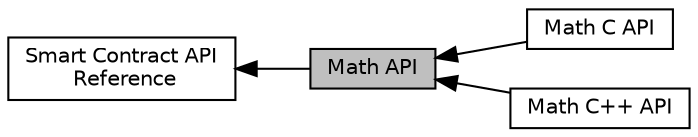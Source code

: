 digraph "Math API"
{
  edge [fontname="Helvetica",fontsize="10",labelfontname="Helvetica",labelfontsize="10"];
  node [fontname="Helvetica",fontsize="10",shape=record];
  rankdir=LR;
  Node1 [label="Smart Contract API\l Reference",height=0.2,width=0.4,color="black", fillcolor="white", style="filled",URL="$group__contractdev.html",tooltip="Introduction to writing contracts for AAC.IO. "];
  Node2 [label="Math C API",height=0.2,width=0.4,color="black", fillcolor="white", style="filled",URL="$group__mathcapi.html",tooltip="Defines basic mathematical operations for higher abstractions to use. "];
  Node3 [label="Math C++ API",height=0.2,width=0.4,color="black", fillcolor="white", style="filled",URL="$group__mathcppapi.html",tooltip="Defines common math functions and helper types. "];
  Node0 [label="Math API",height=0.2,width=0.4,color="black", fillcolor="grey75", style="filled", fontcolor="black"];
  Node1->Node0 [shape=plaintext, dir="back", style="solid"];
  Node0->Node2 [shape=plaintext, dir="back", style="solid"];
  Node0->Node3 [shape=plaintext, dir="back", style="solid"];
}
